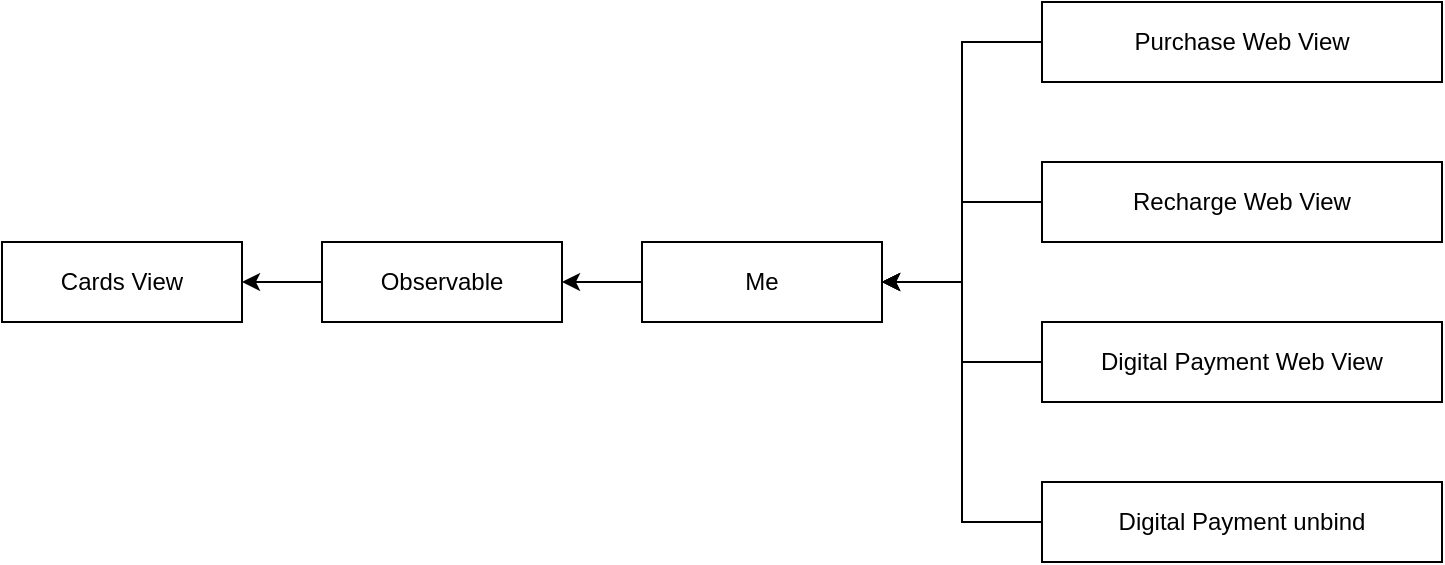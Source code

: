 <mxfile version="21.0.8" type="github"><diagram id="uEitK5Yw8WxjuDZyDiQq" name="Page-1"><mxGraphModel dx="954" dy="515" grid="1" gridSize="10" guides="1" tooltips="1" connect="1" arrows="1" fold="1" page="1" pageScale="1" pageWidth="827" pageHeight="1169" math="0" shadow="0"><root><mxCell id="0"/><mxCell id="1" parent="0"/><mxCell id="9jO_vS2PN2XQcmg0P49H-1" value="Cards View" style="text;html=1;strokeColor=default;fillColor=none;align=center;verticalAlign=middle;whiteSpace=wrap;rounded=0;" parent="1" vertex="1"><mxGeometry y="200" width="120" height="40" as="geometry"/></mxCell><mxCell id="9jO_vS2PN2XQcmg0P49H-8" style="edgeStyle=orthogonalEdgeStyle;rounded=0;orthogonalLoop=1;jettySize=auto;html=1;entryX=1;entryY=0.5;entryDx=0;entryDy=0;" parent="1" source="9jO_vS2PN2XQcmg0P49H-2" target="9jO_vS2PN2XQcmg0P49H-1" edge="1"><mxGeometry relative="1" as="geometry"/></mxCell><mxCell id="9jO_vS2PN2XQcmg0P49H-2" value="Observable" style="text;html=1;strokeColor=default;fillColor=none;align=center;verticalAlign=middle;whiteSpace=wrap;rounded=0;" parent="1" vertex="1"><mxGeometry x="160" y="200" width="120" height="40" as="geometry"/></mxCell><mxCell id="9jO_vS2PN2XQcmg0P49H-9" style="edgeStyle=orthogonalEdgeStyle;rounded=0;orthogonalLoop=1;jettySize=auto;html=1;entryX=1;entryY=0.5;entryDx=0;entryDy=0;" parent="1" source="9jO_vS2PN2XQcmg0P49H-3" target="9jO_vS2PN2XQcmg0P49H-2" edge="1"><mxGeometry relative="1" as="geometry"/></mxCell><mxCell id="9jO_vS2PN2XQcmg0P49H-3" value="Me" style="text;html=1;strokeColor=default;fillColor=none;align=center;verticalAlign=middle;whiteSpace=wrap;rounded=0;" parent="1" vertex="1"><mxGeometry x="320" y="200" width="120" height="40" as="geometry"/></mxCell><mxCell id="9jO_vS2PN2XQcmg0P49H-16" style="edgeStyle=orthogonalEdgeStyle;rounded=0;orthogonalLoop=1;jettySize=auto;html=1;entryX=1;entryY=0.5;entryDx=0;entryDy=0;" parent="1" source="9jO_vS2PN2XQcmg0P49H-4" target="9jO_vS2PN2XQcmg0P49H-3" edge="1"><mxGeometry relative="1" as="geometry"/></mxCell><mxCell id="9jO_vS2PN2XQcmg0P49H-4" value="Digital Payment Web View" style="text;html=1;strokeColor=default;fillColor=none;align=center;verticalAlign=middle;whiteSpace=wrap;rounded=0;" parent="1" vertex="1"><mxGeometry x="520" y="240" width="200" height="40" as="geometry"/></mxCell><mxCell id="9jO_vS2PN2XQcmg0P49H-15" style="edgeStyle=orthogonalEdgeStyle;rounded=0;orthogonalLoop=1;jettySize=auto;html=1;entryX=1;entryY=0.5;entryDx=0;entryDy=0;" parent="1" source="9jO_vS2PN2XQcmg0P49H-5" target="9jO_vS2PN2XQcmg0P49H-3" edge="1"><mxGeometry relative="1" as="geometry"/></mxCell><mxCell id="9jO_vS2PN2XQcmg0P49H-5" value="Recharge Web View" style="text;html=1;strokeColor=default;fillColor=none;align=center;verticalAlign=middle;whiteSpace=wrap;rounded=0;" parent="1" vertex="1"><mxGeometry x="520" y="160" width="200" height="40" as="geometry"/></mxCell><mxCell id="9jO_vS2PN2XQcmg0P49H-14" style="edgeStyle=orthogonalEdgeStyle;rounded=0;orthogonalLoop=1;jettySize=auto;html=1;entryX=1;entryY=0.5;entryDx=0;entryDy=0;" parent="1" source="9jO_vS2PN2XQcmg0P49H-6" target="9jO_vS2PN2XQcmg0P49H-3" edge="1"><mxGeometry relative="1" as="geometry"/></mxCell><mxCell id="9jO_vS2PN2XQcmg0P49H-6" value="Purchase Web View" style="text;html=1;strokeColor=default;fillColor=none;align=center;verticalAlign=middle;whiteSpace=wrap;rounded=0;" parent="1" vertex="1"><mxGeometry x="520" y="80" width="200" height="40" as="geometry"/></mxCell><mxCell id="9jO_vS2PN2XQcmg0P49H-17" style="edgeStyle=orthogonalEdgeStyle;rounded=0;orthogonalLoop=1;jettySize=auto;html=1;entryX=1;entryY=0.5;entryDx=0;entryDy=0;" parent="1" source="9jO_vS2PN2XQcmg0P49H-7" target="9jO_vS2PN2XQcmg0P49H-3" edge="1"><mxGeometry relative="1" as="geometry"/></mxCell><mxCell id="9jO_vS2PN2XQcmg0P49H-7" value="Digital Payment unbind" style="text;html=1;strokeColor=default;fillColor=none;align=center;verticalAlign=middle;whiteSpace=wrap;rounded=0;" parent="1" vertex="1"><mxGeometry x="520" y="320" width="200" height="40" as="geometry"/></mxCell></root></mxGraphModel></diagram></mxfile>